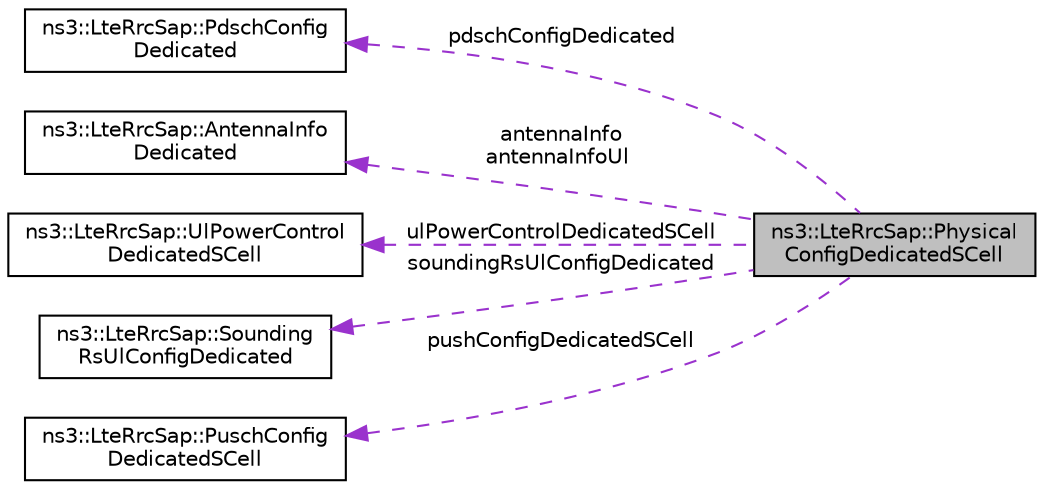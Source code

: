 digraph "ns3::LteRrcSap::PhysicalConfigDedicatedSCell"
{
 // LATEX_PDF_SIZE
  edge [fontname="Helvetica",fontsize="10",labelfontname="Helvetica",labelfontsize="10"];
  node [fontname="Helvetica",fontsize="10",shape=record];
  rankdir="LR";
  Node1 [label="ns3::LteRrcSap::Physical\lConfigDedicatedSCell",height=0.2,width=0.4,color="black", fillcolor="grey75", style="filled", fontcolor="black",tooltip="PhysicalConfigDedicatedSCell structure."];
  Node2 -> Node1 [dir="back",color="darkorchid3",fontsize="10",style="dashed",label=" pdschConfigDedicated" ,fontname="Helvetica"];
  Node2 [label="ns3::LteRrcSap::PdschConfig\lDedicated",height=0.2,width=0.4,color="black", fillcolor="white", style="filled",URL="$structns3_1_1_lte_rrc_sap_1_1_pdsch_config_dedicated.html",tooltip="PdschConfigDedicated structure."];
  Node3 -> Node1 [dir="back",color="darkorchid3",fontsize="10",style="dashed",label=" antennaInfo\nantennaInfoUl" ,fontname="Helvetica"];
  Node3 [label="ns3::LteRrcSap::AntennaInfo\lDedicated",height=0.2,width=0.4,color="black", fillcolor="white", style="filled",URL="$structns3_1_1_lte_rrc_sap_1_1_antenna_info_dedicated.html",tooltip="AntennaInfoDedicated structure."];
  Node4 -> Node1 [dir="back",color="darkorchid3",fontsize="10",style="dashed",label=" ulPowerControlDedicatedSCell" ,fontname="Helvetica"];
  Node4 [label="ns3::LteRrcSap::UlPowerControl\lDedicatedSCell",height=0.2,width=0.4,color="black", fillcolor="white", style="filled",URL="$structns3_1_1_lte_rrc_sap_1_1_ul_power_control_dedicated_s_cell.html",tooltip="UlPowerControlDedicatedSCell structure."];
  Node5 -> Node1 [dir="back",color="darkorchid3",fontsize="10",style="dashed",label=" soundingRsUlConfigDedicated" ,fontname="Helvetica"];
  Node5 [label="ns3::LteRrcSap::Sounding\lRsUlConfigDedicated",height=0.2,width=0.4,color="black", fillcolor="white", style="filled",URL="$structns3_1_1_lte_rrc_sap_1_1_sounding_rs_ul_config_dedicated.html",tooltip="SoundingRsUlConfigDedicated structure."];
  Node6 -> Node1 [dir="back",color="darkorchid3",fontsize="10",style="dashed",label=" pushConfigDedicatedSCell" ,fontname="Helvetica"];
  Node6 [label="ns3::LteRrcSap::PuschConfig\lDedicatedSCell",height=0.2,width=0.4,color="black", fillcolor="white", style="filled",URL="$structns3_1_1_lte_rrc_sap_1_1_pusch_config_dedicated_s_cell.html",tooltip="PuschConfigDedicatedSCell structure."];
}
